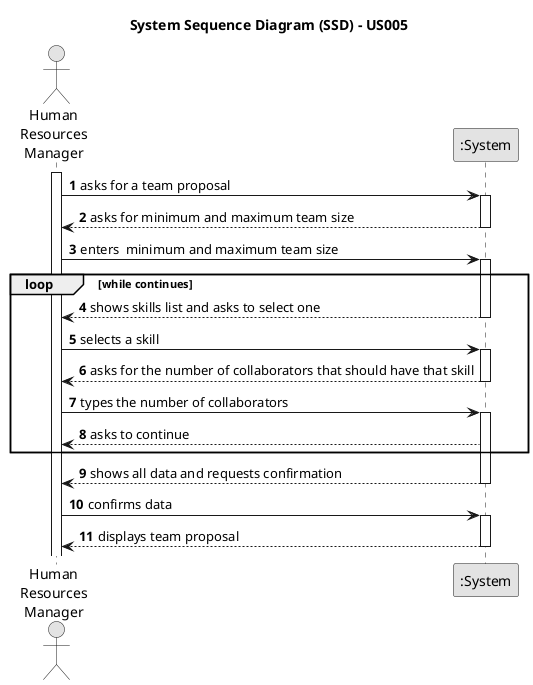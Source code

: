 @startuml
skinparam monochrome true
skinparam packageStyle rectangle
skinparam shadowing false

title System Sequence Diagram (SSD) - US005

autonumber

actor "Human\nResources\nManager" as HRM
participant ":System" as System

activate HRM

    HRM -> System : asks for a team proposal
    activate System

        System --> HRM : asks for minimum and maximum team size
    deactivate System

    HRM -> System : enters  minimum and maximum team size
    activate System

    loop while continues
        System --> HRM : shows skills list and asks to select one
    deactivate System

    HRM -> System : selects a skill
    activate System

        System --> HRM : asks for the number of collaborators that should have that skill
    deactivate System

    HRM -> System : types the number of collaborators
    activate System

        System --> HRM : asks to continue
    end

        System --> HRM : shows all data and requests confirmation
    deactivate System

    HRM -> System : confirms data
    activate System

        System --> HRM : displays team proposal
    deactivate System

@enduml